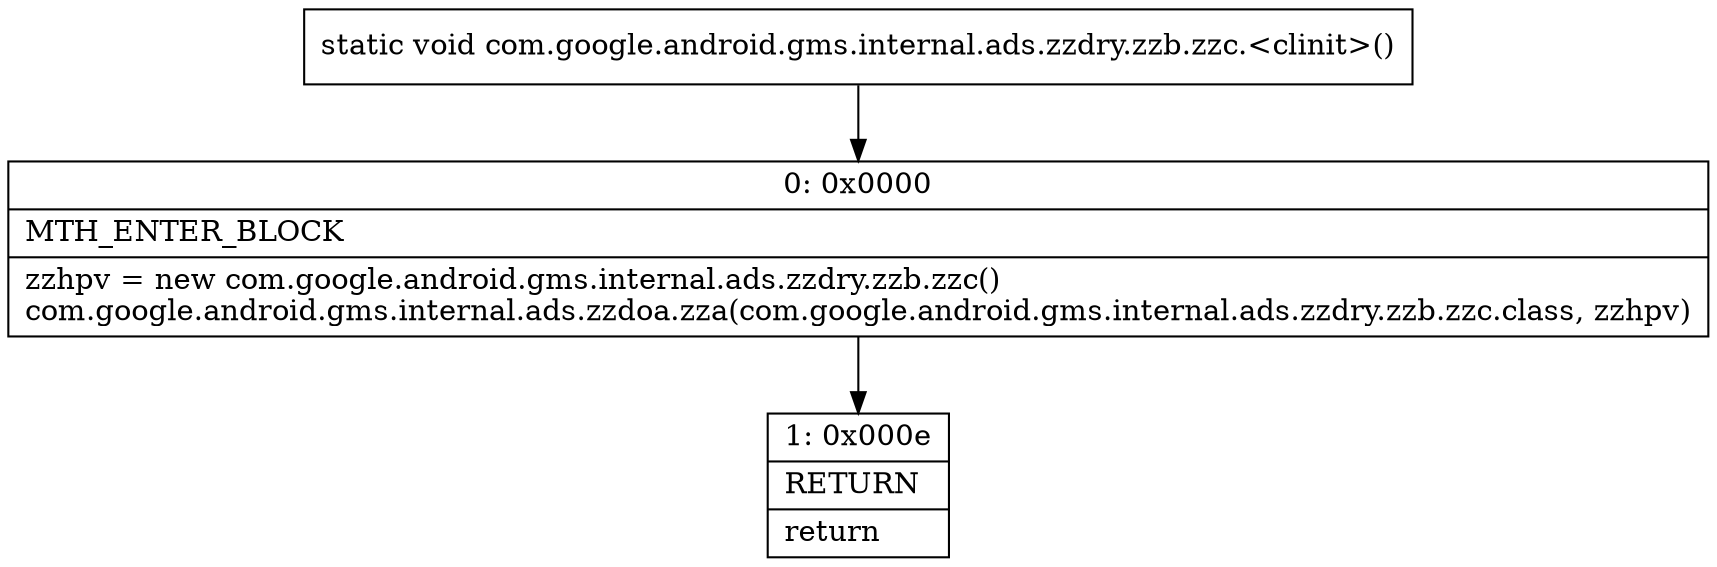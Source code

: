 digraph "CFG forcom.google.android.gms.internal.ads.zzdry.zzb.zzc.\<clinit\>()V" {
Node_0 [shape=record,label="{0\:\ 0x0000|MTH_ENTER_BLOCK\l|zzhpv = new com.google.android.gms.internal.ads.zzdry.zzb.zzc()\lcom.google.android.gms.internal.ads.zzdoa.zza(com.google.android.gms.internal.ads.zzdry.zzb.zzc.class, zzhpv)\l}"];
Node_1 [shape=record,label="{1\:\ 0x000e|RETURN\l|return\l}"];
MethodNode[shape=record,label="{static void com.google.android.gms.internal.ads.zzdry.zzb.zzc.\<clinit\>() }"];
MethodNode -> Node_0;
Node_0 -> Node_1;
}

